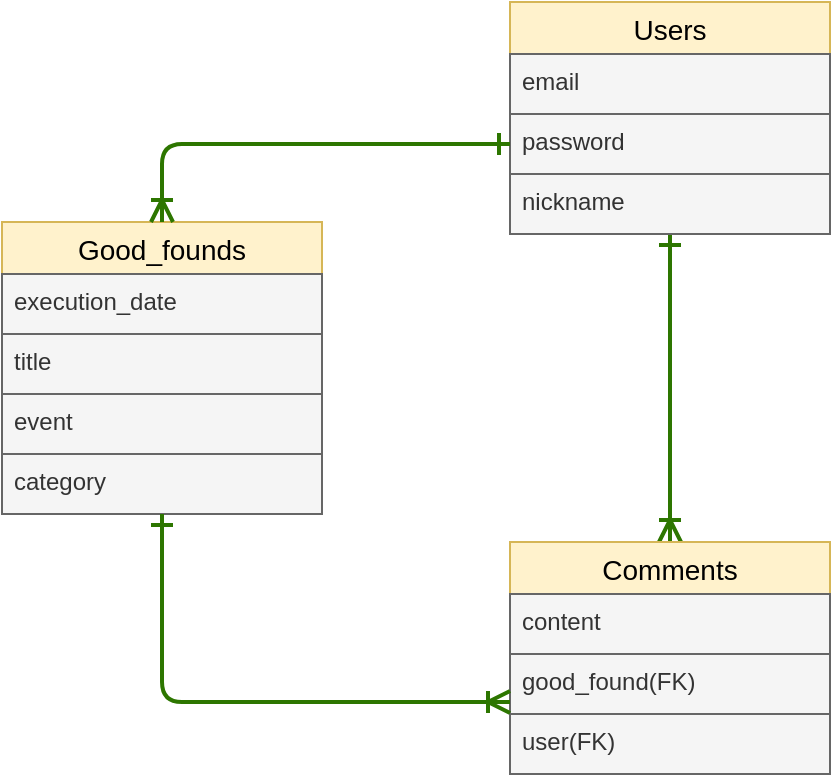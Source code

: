 <mxfile>
    <diagram id="UGwA5wbdFUtJEkCsfsK_" name="ページ1">
        <mxGraphModel dx="522" dy="554" grid="1" gridSize="10" guides="1" tooltips="1" connect="1" arrows="1" fold="1" page="1" pageScale="1" pageWidth="827" pageHeight="1169" math="0" shadow="0">
            <root>
                <mxCell id="0"/>
                <mxCell id="1" parent="0"/>
                <mxCell id="2" value="Good_founds" style="swimlane;fontStyle=0;childLayout=stackLayout;horizontal=1;startSize=26;horizontalStack=0;resizeParent=1;resizeParentMax=0;resizeLast=0;collapsible=1;marginBottom=0;align=center;fontSize=14;fillColor=#fff2cc;strokeColor=#d6b656;fontColor=#000000;" parent="1" vertex="1">
                    <mxGeometry x="80" y="160" width="160" height="146" as="geometry"/>
                </mxCell>
                <mxCell id="3" value="execution_date" style="text;strokeColor=#666666;fillColor=#f5f5f5;spacingLeft=4;spacingRight=4;overflow=hidden;rotatable=0;points=[[0,0.5],[1,0.5]];portConstraint=eastwest;fontSize=12;fontColor=#333333;" parent="2" vertex="1">
                    <mxGeometry y="26" width="160" height="30" as="geometry"/>
                </mxCell>
                <mxCell id="4" value="title" style="text;strokeColor=#666666;fillColor=#f5f5f5;spacingLeft=4;spacingRight=4;overflow=hidden;rotatable=0;points=[[0,0.5],[1,0.5]];portConstraint=eastwest;fontSize=12;fontColor=#333333;" parent="2" vertex="1">
                    <mxGeometry y="56" width="160" height="30" as="geometry"/>
                </mxCell>
                <mxCell id="5" value="event" style="text;strokeColor=#666666;fillColor=#f5f5f5;spacingLeft=4;spacingRight=4;overflow=hidden;rotatable=0;points=[[0,0.5],[1,0.5]];portConstraint=eastwest;fontSize=12;fontColor=#333333;" parent="2" vertex="1">
                    <mxGeometry y="86" width="160" height="30" as="geometry"/>
                </mxCell>
                <mxCell id="25" value="category" style="text;strokeColor=#666666;fillColor=#f5f5f5;spacingLeft=4;spacingRight=4;overflow=hidden;rotatable=0;points=[[0,0.5],[1,0.5]];portConstraint=eastwest;fontSize=12;fontColor=#333333;" parent="2" vertex="1">
                    <mxGeometry y="116" width="160" height="30" as="geometry"/>
                </mxCell>
                <mxCell id="20" style="edgeStyle=none;html=1;entryX=0.5;entryY=0;entryDx=0;entryDy=0;startArrow=ERone;startFill=0;endArrow=ERoneToMany;endFill=0;elbow=vertical;fillColor=#60a917;strokeColor=#2D7600;strokeWidth=2;endSize=8;startSize=8;" parent="1" source="6" target="10" edge="1">
                    <mxGeometry relative="1" as="geometry"/>
                </mxCell>
                <mxCell id="6" value="Users" style="swimlane;fontStyle=0;childLayout=stackLayout;horizontal=1;startSize=26;horizontalStack=0;resizeParent=1;resizeParentMax=0;resizeLast=0;collapsible=1;marginBottom=0;align=center;fontSize=14;fillColor=#fff2cc;strokeColor=#d6b656;fontColor=#000000;" parent="1" vertex="1">
                    <mxGeometry x="334" y="50" width="160" height="116" as="geometry"/>
                </mxCell>
                <mxCell id="7" value="email" style="text;strokeColor=#666666;fillColor=#f5f5f5;spacingLeft=4;spacingRight=4;overflow=hidden;rotatable=0;points=[[0,0.5],[1,0.5]];portConstraint=eastwest;fontSize=12;fontColor=#333333;" parent="6" vertex="1">
                    <mxGeometry y="26" width="160" height="30" as="geometry"/>
                </mxCell>
                <mxCell id="8" value="password" style="text;strokeColor=#666666;fillColor=#f5f5f5;spacingLeft=4;spacingRight=4;overflow=hidden;rotatable=0;points=[[0,0.5],[1,0.5]];portConstraint=eastwest;fontSize=12;fontColor=#333333;" parent="6" vertex="1">
                    <mxGeometry y="56" width="160" height="30" as="geometry"/>
                </mxCell>
                <mxCell id="9" value="nickname" style="text;strokeColor=#666666;fillColor=#f5f5f5;spacingLeft=4;spacingRight=4;overflow=hidden;rotatable=0;points=[[0,0.5],[1,0.5]];portConstraint=eastwest;fontSize=12;fontColor=#333333;" parent="6" vertex="1">
                    <mxGeometry y="86" width="160" height="30" as="geometry"/>
                </mxCell>
                <mxCell id="10" value="Comments" style="swimlane;fontStyle=0;childLayout=stackLayout;horizontal=1;startSize=26;horizontalStack=0;resizeParent=1;resizeParentMax=0;resizeLast=0;collapsible=1;marginBottom=0;align=center;fontSize=14;fillColor=#fff2cc;strokeColor=#d6b656;fontColor=#000000;" parent="1" vertex="1">
                    <mxGeometry x="334" y="320" width="160" height="116" as="geometry"/>
                </mxCell>
                <mxCell id="11" value="content" style="text;strokeColor=#666666;fillColor=#f5f5f5;spacingLeft=4;spacingRight=4;overflow=hidden;rotatable=0;points=[[0,0.5],[1,0.5]];portConstraint=eastwest;fontSize=12;fontColor=#333333;" parent="10" vertex="1">
                    <mxGeometry y="26" width="160" height="30" as="geometry"/>
                </mxCell>
                <mxCell id="12" value="good_found(FK)" style="text;strokeColor=#666666;fillColor=#f5f5f5;spacingLeft=4;spacingRight=4;overflow=hidden;rotatable=0;points=[[0,0.5],[1,0.5]];portConstraint=eastwest;fontSize=12;fontColor=#333333;" parent="10" vertex="1">
                    <mxGeometry y="56" width="160" height="30" as="geometry"/>
                </mxCell>
                <mxCell id="13" value="user(FK)" style="text;strokeColor=#666666;fillColor=#f5f5f5;spacingLeft=4;spacingRight=4;overflow=hidden;rotatable=0;points=[[0,0.5],[1,0.5]];portConstraint=eastwest;fontSize=12;fontColor=#333333;" parent="10" vertex="1">
                    <mxGeometry y="86" width="160" height="30" as="geometry"/>
                </mxCell>
                <mxCell id="18" style="edgeStyle=orthogonalEdgeStyle;html=1;elbow=vertical;endArrow=ERoneToMany;endFill=0;startArrow=ERone;startFill=0;fillColor=#60a917;strokeColor=#2D7600;strokeWidth=2;endSize=8;startSize=8;" parent="1" source="2" target="10" edge="1">
                    <mxGeometry relative="1" as="geometry">
                        <mxPoint x="240" y="400" as="targetPoint"/>
                        <mxPoint x="160" y="280" as="sourcePoint"/>
                        <Array as="points">
                            <mxPoint x="160" y="400"/>
                        </Array>
                    </mxGeometry>
                </mxCell>
                <mxCell id="19" style="edgeStyle=none;html=1;exitX=0;exitY=0.5;exitDx=0;exitDy=0;entryX=0.5;entryY=0;entryDx=0;entryDy=0;startArrow=ERone;startFill=0;endArrow=ERoneToMany;endFill=0;elbow=vertical;fillColor=#60a917;strokeColor=#2D7600;strokeWidth=2;targetPerimeterSpacing=0;endSize=8;startSize=8;" parent="1" source="8" target="2" edge="1">
                    <mxGeometry relative="1" as="geometry">
                        <Array as="points">
                            <mxPoint x="160" y="121"/>
                        </Array>
                    </mxGeometry>
                </mxCell>
            </root>
        </mxGraphModel>
    </diagram>
    <diagram id="g15igw3ICm2A_0YFHYC7" name="画面遷移図">
        <mxGraphModel dx="522" dy="554" grid="1" gridSize="10" guides="1" tooltips="1" connect="0" arrows="1" fold="1" page="1" pageScale="1" pageWidth="827" pageHeight="1169" background="#ffffff" math="0" shadow="0">
            <root>
                <mxCell id="0"/>
                <mxCell id="1" parent="0"/>
                <mxCell id="Hgc6zTkcalXCkVtlHC9E-3" style="edgeStyle=none;html=1;exitX=0.93;exitY=1;exitDx=0;exitDy=0;entryX=0;entryY=0.5;entryDx=0;entryDy=0;strokeWidth=3;strokeColor=#000000;exitPerimeter=0;" parent="1" source="RkZOXsWzHSaIq9g_5Rfm-1" target="RkZOXsWzHSaIq9g_5Rfm-11" edge="1">
                    <mxGeometry relative="1" as="geometry">
                        <mxPoint x="160" y="430" as="targetPoint"/>
                        <Array as="points">
                            <mxPoint x="133" y="420"/>
                        </Array>
                    </mxGeometry>
                </mxCell>
                <mxCell id="Hgc6zTkcalXCkVtlHC9E-4" style="edgeStyle=none;html=1;exitX=1;exitY=0.5;exitDx=0;exitDy=0;entryX=0;entryY=0.5;entryDx=0;entryDy=0;strokeColor=#000000;strokeWidth=3;" parent="1" source="RkZOXsWzHSaIq9g_5Rfm-1" target="RkZOXsWzHSaIq9g_5Rfm-4" edge="1">
                    <mxGeometry relative="1" as="geometry"/>
                </mxCell>
                <mxCell id="Hgc6zTkcalXCkVtlHC9E-6" style="edgeStyle=none;html=1;exitX=0.68;exitY=-0.1;exitDx=0;exitDy=0;entryX=0;entryY=0.5;entryDx=0;entryDy=0;strokeWidth=3;strokeColor=#000000;exitPerimeter=0;" parent="1" source="RkZOXsWzHSaIq9g_5Rfm-1" target="Hgc6zTkcalXCkVtlHC9E-2" edge="1">
                    <mxGeometry relative="1" as="geometry">
                        <Array as="points">
                            <mxPoint x="108" y="180"/>
                        </Array>
                    </mxGeometry>
                </mxCell>
                <mxCell id="Hgc6zTkcalXCkVtlHC9E-7" style="edgeStyle=none;html=1;exitX=0.4;exitY=-0.025;exitDx=0;exitDy=0;entryX=0;entryY=0.5;entryDx=0;entryDy=0;strokeColor=#000000;strokeWidth=3;exitPerimeter=0;" parent="1" source="RkZOXsWzHSaIq9g_5Rfm-1" target="RkZOXsWzHSaIq9g_5Rfm-5" edge="1">
                    <mxGeometry relative="1" as="geometry">
                        <Array as="points">
                            <mxPoint x="80" y="100"/>
                        </Array>
                    </mxGeometry>
                </mxCell>
                <mxCell id="RkZOXsWzHSaIq9g_5Rfm-1" value="Topページ" style="rounded=1;arcSize=10;whiteSpace=wrap;html=1;align=center;fillColor=#0050ef;fontColor=#ffffff;strokeColor=#001DBC;glass=1;" parent="1" vertex="1">
                    <mxGeometry x="40" y="320" width="100" height="40" as="geometry"/>
                </mxCell>
                <mxCell id="RkZOXsWzHSaIq9g_5Rfm-4" value="good_found新規作成" style="whiteSpace=wrap;html=1;align=center;fillColor=#0050ef;fontColor=#ffffff;strokeColor=#001DBC;rounded=1;glass=1;" parent="1" vertex="1">
                    <mxGeometry x="240" y="320" width="130" height="40" as="geometry"/>
                </mxCell>
                <mxCell id="RkZOXsWzHSaIq9g_5Rfm-5" value="ユーザーサインイン画面" style="whiteSpace=wrap;html=1;align=center;fillColor=#0050ef;fontColor=#ffffff;strokeColor=#001DBC;rounded=1;glass=1;" parent="1" vertex="1">
                    <mxGeometry x="240" y="80" width="150" height="40" as="geometry"/>
                </mxCell>
                <mxCell id="RkZOXsWzHSaIq9g_5Rfm-11" value="good_found投稿詳細画面" style="whiteSpace=wrap;html=1;align=center;fillColor=#0050ef;fontColor=#ffffff;strokeColor=#001DBC;rounded=1;glass=1;" parent="1" vertex="1">
                    <mxGeometry x="240" y="400" width="150" height="40" as="geometry"/>
                </mxCell>
                <mxCell id="RkZOXsWzHSaIq9g_5Rfm-12" value="good_found編集画面" style="whiteSpace=wrap;html=1;align=center;fillColor=#0050ef;fontColor=#ffffff;strokeColor=#001DBC;glass=1;rounded=1;" parent="1" vertex="1">
                    <mxGeometry x="460" y="400" width="130" height="40" as="geometry"/>
                </mxCell>
                <mxCell id="Hgc6zTkcalXCkVtlHC9E-8" style="edgeStyle=none;html=1;exitX=1.013;exitY=0.55;exitDx=0;exitDy=0;entryX=0;entryY=0.5;entryDx=0;entryDy=0;strokeColor=#000000;strokeWidth=3;exitPerimeter=0;" parent="1" source="RkZOXsWzHSaIq9g_5Rfm-11" target="RkZOXsWzHSaIq9g_5Rfm-12" edge="1">
                    <mxGeometry relative="1" as="geometry">
                        <mxPoint x="340" y="260" as="sourcePoint"/>
                        <Array as="points">
                            <mxPoint x="420" y="420"/>
                        </Array>
                    </mxGeometry>
                </mxCell>
                <mxCell id="Hgc6zTkcalXCkVtlHC9E-2" value="ユーザーログイン画面" style="whiteSpace=wrap;html=1;align=center;fillColor=#0050ef;fontColor=#ffffff;strokeColor=#001DBC;rounded=1;glass=1;" parent="1" vertex="1">
                    <mxGeometry x="240" y="160" width="140" height="40" as="geometry"/>
                </mxCell>
            </root>
        </mxGraphModel>
    </diagram>
</mxfile>